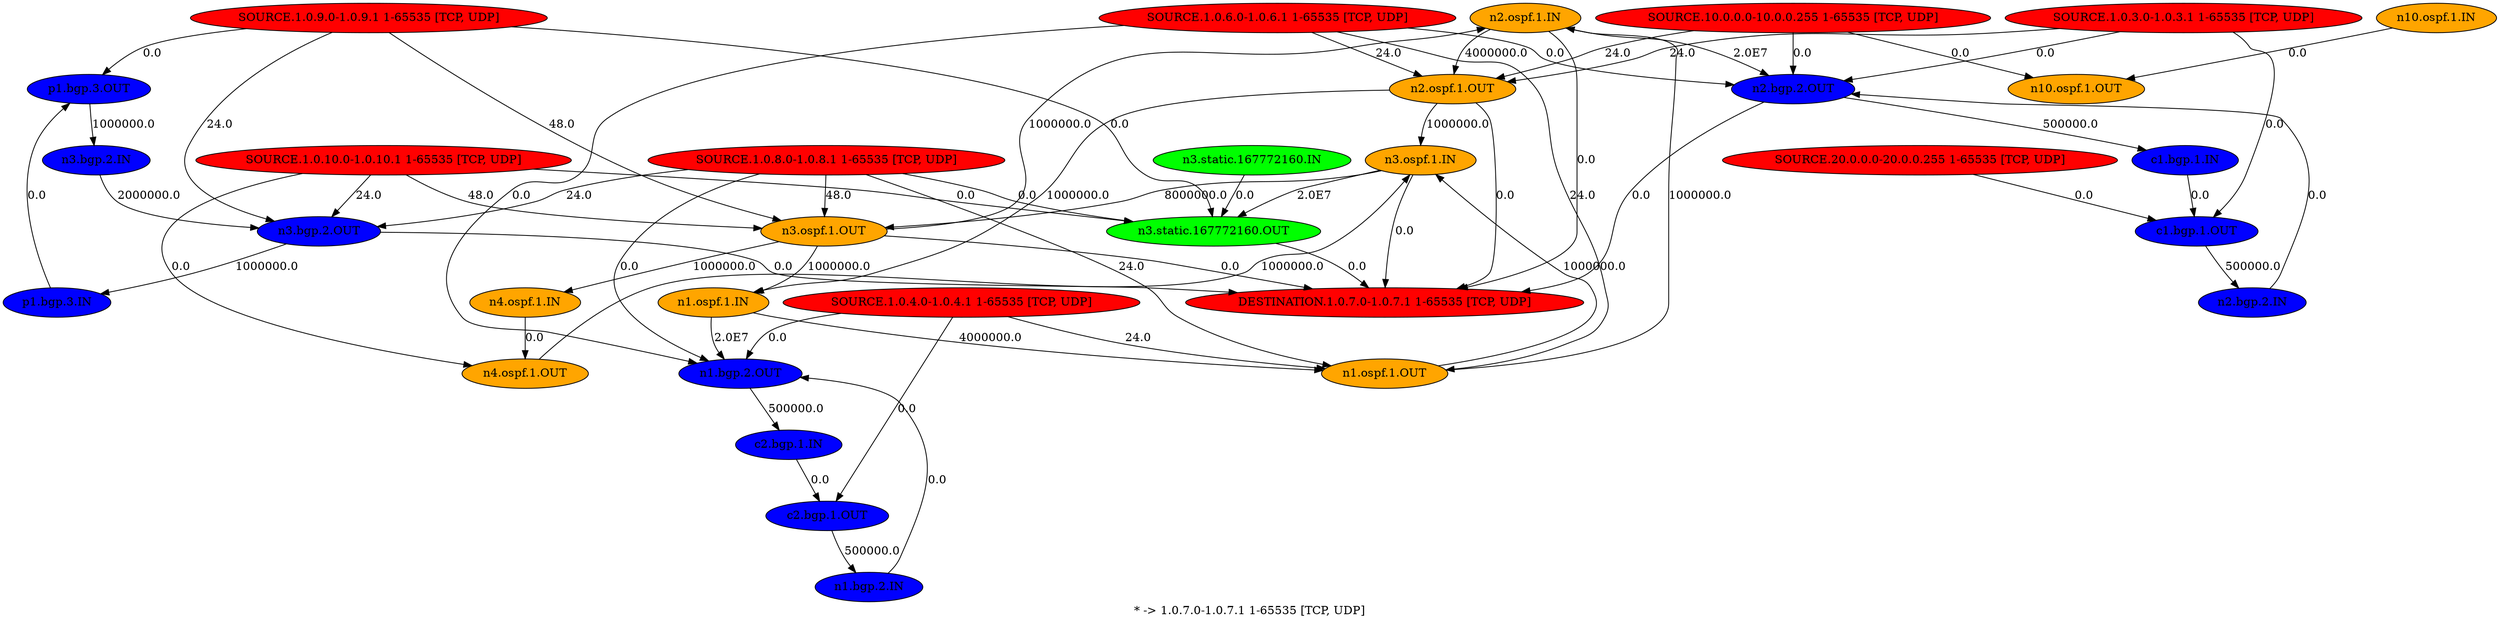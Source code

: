 digraph {
	"p1.bgp.3.OUT" -> "n3.bgp.2.IN" [label="1000000.0"]
	"n1.bgp.2.OUT" -> "c2.bgp.1.IN" [label="500000.0"]
	"n1.ospf.1.OUT" -> "n2.ospf.1.IN" [label="1000000.0"]
	"n1.ospf.1.OUT" -> "n3.ospf.1.IN" [label="1000000.0"]
	"n2.bgp.2.OUT" -> "c1.bgp.1.IN" [label="500000.0"]
	"n2.ospf.1.OUT" -> "n1.ospf.1.IN" [label="1000000.0"]
	"n2.ospf.1.OUT" -> "n3.ospf.1.IN" [label="1000000.0"]
	"n3.bgp.2.OUT" -> "p1.bgp.3.IN" [label="1000000.0"]
	"n3.ospf.1.OUT" -> "n2.ospf.1.IN" [label="1000000.0"]
	"n3.ospf.1.OUT" -> "n1.ospf.1.IN" [label="1000000.0"]
	"n3.ospf.1.OUT" -> "n4.ospf.1.IN" [label="1000000.0"]
	"n4.ospf.1.OUT" -> "n3.ospf.1.IN" [label="1000000.0"]
	"c1.bgp.1.OUT" -> "n2.bgp.2.IN" [label="500000.0"]
	"c2.bgp.1.OUT" -> "n1.bgp.2.IN" [label="500000.0"]
	"p1.bgp.3.IN" -> "p1.bgp.3.OUT" [label="0.0"]
	"n1.bgp.2.IN" -> "n1.bgp.2.OUT" [label="0.0"]
	"n1.ospf.1.IN" -> "n1.bgp.2.OUT" [label="2.0E7"]
	"n1.ospf.1.IN" -> "n1.ospf.1.OUT" [label="4000000.0"]
	"n2.bgp.2.IN" -> "n2.bgp.2.OUT" [label="0.0"]
	"n2.ospf.1.IN" -> "n2.bgp.2.OUT" [label="2.0E7"]
	"n2.ospf.1.IN" -> "n2.ospf.1.OUT" [label="4000000.0"]
	"n3.static.167772160.IN" -> "n3.static.167772160.OUT" [label="0.0"]
	"n3.ospf.1.IN" -> "n3.static.167772160.OUT" [label="2.0E7"]
	"n3.bgp.2.IN" -> "n3.bgp.2.OUT" [label="2000000.0"]
	"n3.ospf.1.IN" -> "n3.ospf.1.OUT" [label="8000000.0"]
	"n4.ospf.1.IN" -> "n4.ospf.1.OUT" [label="0.0"]
	"n10.ospf.1.IN" -> "n10.ospf.1.OUT" [label="0.0"]
	"c1.bgp.1.IN" -> "c1.bgp.1.OUT" [label="0.0"]
	"c2.bgp.1.IN" -> "c2.bgp.1.OUT" [label="0.0"]
	"SOURCE.10.0.0.0-10.0.0.255 1-65535 [TCP, UDP]" -> "n2.bgp.2.OUT" [label="0.0"]
	"n2.bgp.2.OUT" -> "DESTINATION.1.0.7.0-1.0.7.1 1-65535 [TCP, UDP]" [label="0.0"]
	"SOURCE.10.0.0.0-10.0.0.255 1-65535 [TCP, UDP]" -> "n2.ospf.1.OUT" [label="24.0"]
	"n2.ospf.1.OUT" -> "DESTINATION.1.0.7.0-1.0.7.1 1-65535 [TCP, UDP]" [label="0.0"]
	"SOURCE.10.0.0.0-10.0.0.255 1-65535 [TCP, UDP]" -> "n10.ospf.1.OUT" [label="0.0"]
	"SOURCE.20.0.0.0-20.0.0.255 1-65535 [TCP, UDP]" -> "c1.bgp.1.OUT" [label="0.0"]
	"SOURCE.1.0.3.0-1.0.3.1 1-65535 [TCP, UDP]" -> "c1.bgp.1.OUT" [label="0.0"]
	"SOURCE.1.0.3.0-1.0.3.1 1-65535 [TCP, UDP]" -> "n2.bgp.2.OUT" [label="0.0"]
	"SOURCE.1.0.3.0-1.0.3.1 1-65535 [TCP, UDP]" -> "n2.ospf.1.OUT" [label="24.0"]
	"SOURCE.1.0.4.0-1.0.4.1 1-65535 [TCP, UDP]" -> "c2.bgp.1.OUT" [label="0.0"]
	"SOURCE.1.0.4.0-1.0.4.1 1-65535 [TCP, UDP]" -> "n1.bgp.2.OUT" [label="0.0"]
	"SOURCE.1.0.4.0-1.0.4.1 1-65535 [TCP, UDP]" -> "n1.ospf.1.OUT" [label="24.0"]
	"SOURCE.1.0.6.0-1.0.6.1 1-65535 [TCP, UDP]" -> "n1.bgp.2.OUT" [label="0.0"]
	"SOURCE.1.0.6.0-1.0.6.1 1-65535 [TCP, UDP]" -> "n1.ospf.1.OUT" [label="24.0"]
	"SOURCE.1.0.6.0-1.0.6.1 1-65535 [TCP, UDP]" -> "n2.bgp.2.OUT" [label="0.0"]
	"SOURCE.1.0.6.0-1.0.6.1 1-65535 [TCP, UDP]" -> "n2.ospf.1.OUT" [label="24.0"]
	"SOURCE.1.0.8.0-1.0.8.1 1-65535 [TCP, UDP]" -> "n1.bgp.2.OUT" [label="0.0"]
	"SOURCE.1.0.8.0-1.0.8.1 1-65535 [TCP, UDP]" -> "n1.ospf.1.OUT" [label="24.0"]
	"SOURCE.1.0.8.0-1.0.8.1 1-65535 [TCP, UDP]" -> "n3.static.167772160.OUT" [label="0.0"]
	"n3.static.167772160.OUT" -> "DESTINATION.1.0.7.0-1.0.7.1 1-65535 [TCP, UDP]" [label="0.0"]
	"SOURCE.1.0.8.0-1.0.8.1 1-65535 [TCP, UDP]" -> "n3.bgp.2.OUT" [label="24.0"]
	"n3.bgp.2.OUT" -> "DESTINATION.1.0.7.0-1.0.7.1 1-65535 [TCP, UDP]" [label="0.0"]
	"SOURCE.1.0.8.0-1.0.8.1 1-65535 [TCP, UDP]" -> "n3.ospf.1.OUT" [label="48.0"]
	"n3.ospf.1.OUT" -> "DESTINATION.1.0.7.0-1.0.7.1 1-65535 [TCP, UDP]" [label="0.0"]
	"SOURCE.1.0.9.0-1.0.9.1 1-65535 [TCP, UDP]" -> "n3.static.167772160.OUT" [label="0.0"]
	"SOURCE.1.0.9.0-1.0.9.1 1-65535 [TCP, UDP]" -> "n3.bgp.2.OUT" [label="24.0"]
	"SOURCE.1.0.9.0-1.0.9.1 1-65535 [TCP, UDP]" -> "n3.ospf.1.OUT" [label="48.0"]
	"SOURCE.1.0.9.0-1.0.9.1 1-65535 [TCP, UDP]" -> "p1.bgp.3.OUT" [label="0.0"]
	"SOURCE.1.0.10.0-1.0.10.1 1-65535 [TCP, UDP]" -> "n3.static.167772160.OUT" [label="0.0"]
	"SOURCE.1.0.10.0-1.0.10.1 1-65535 [TCP, UDP]" -> "n3.bgp.2.OUT" [label="24.0"]
	"SOURCE.1.0.10.0-1.0.10.1 1-65535 [TCP, UDP]" -> "n3.ospf.1.OUT" [label="48.0"]
	"SOURCE.1.0.10.0-1.0.10.1 1-65535 [TCP, UDP]" -> "n4.ospf.1.OUT" [label="0.0"]
	"n2.ospf.1.IN" -> "DESTINATION.1.0.7.0-1.0.7.1 1-65535 [TCP, UDP]" [label="0.0"]
	"n3.ospf.1.IN" -> "DESTINATION.1.0.7.0-1.0.7.1 1-65535 [TCP, UDP]" [label="0.0"]
	"p1.bgp.3.IN"[shape=oval, style=filled, fillcolor=blue]
	"p1.bgp.3.OUT"[shape=oval, style=filled, fillcolor=blue]
	"n1.bgp.2.IN"[shape=oval, style=filled, fillcolor=blue]
	"n1.bgp.2.OUT"[shape=oval, style=filled, fillcolor=blue]
	"n1.ospf.1.IN"[shape=oval, style=filled, fillcolor=orange]
	"n1.ospf.1.OUT"[shape=oval, style=filled, fillcolor=orange]
	"n2.bgp.2.IN"[shape=oval, style=filled, fillcolor=blue]
	"n2.bgp.2.OUT"[shape=oval, style=filled, fillcolor=blue]
	"n2.ospf.1.IN"[shape=oval, style=filled, fillcolor=orange]
	"n2.ospf.1.OUT"[shape=oval, style=filled, fillcolor=orange]
	"n3.bgp.2.IN"[shape=oval, style=filled, fillcolor=blue]
	"n3.bgp.2.OUT"[shape=oval, style=filled, fillcolor=blue]
	"n3.ospf.1.IN"[shape=oval, style=filled, fillcolor=orange]
	"n3.ospf.1.OUT"[shape=oval, style=filled, fillcolor=orange]
	"n3.static.167772160.IN"[shape=oval, style=filled, fillcolor=green]
	"n3.static.167772160.OUT"[shape=oval, style=filled, fillcolor=green]
	"n4.ospf.1.IN"[shape=oval, style=filled, fillcolor=orange]
	"n4.ospf.1.OUT"[shape=oval, style=filled, fillcolor=orange]
	"n10.ospf.1.IN"[shape=oval, style=filled, fillcolor=orange]
	"n10.ospf.1.OUT"[shape=oval, style=filled, fillcolor=orange]
	"c1.bgp.1.IN"[shape=oval, style=filled, fillcolor=blue]
	"c1.bgp.1.OUT"[shape=oval, style=filled, fillcolor=blue]
	"c2.bgp.1.IN"[shape=oval, style=filled, fillcolor=blue]
	"c2.bgp.1.OUT"[shape=oval, style=filled, fillcolor=blue]
	"SOURCE.10.0.0.0-10.0.0.255 1-65535 [TCP, UDP]"[shape=oval, style=filled, fillcolor=red]
	"SOURCE.20.0.0.0-20.0.0.255 1-65535 [TCP, UDP]"[shape=oval, style=filled, fillcolor=red]
	"SOURCE.1.0.3.0-1.0.3.1 1-65535 [TCP, UDP]"[shape=oval, style=filled, fillcolor=red]
	"SOURCE.1.0.4.0-1.0.4.1 1-65535 [TCP, UDP]"[shape=oval, style=filled, fillcolor=red]
	"SOURCE.1.0.6.0-1.0.6.1 1-65535 [TCP, UDP]"[shape=oval, style=filled, fillcolor=red]
	"SOURCE.1.0.8.0-1.0.8.1 1-65535 [TCP, UDP]"[shape=oval, style=filled, fillcolor=red]
	"SOURCE.1.0.9.0-1.0.9.1 1-65535 [TCP, UDP]"[shape=oval, style=filled, fillcolor=red]
	"SOURCE.1.0.10.0-1.0.10.1 1-65535 [TCP, UDP]"[shape=oval, style=filled, fillcolor=red]
	"DESTINATION.1.0.7.0-1.0.7.1 1-65535 [TCP, UDP]"[shape=oval, style=filled, fillcolor=red]
label="* -> 1.0.7.0-1.0.7.1 1-65535 [TCP, UDP]"
}